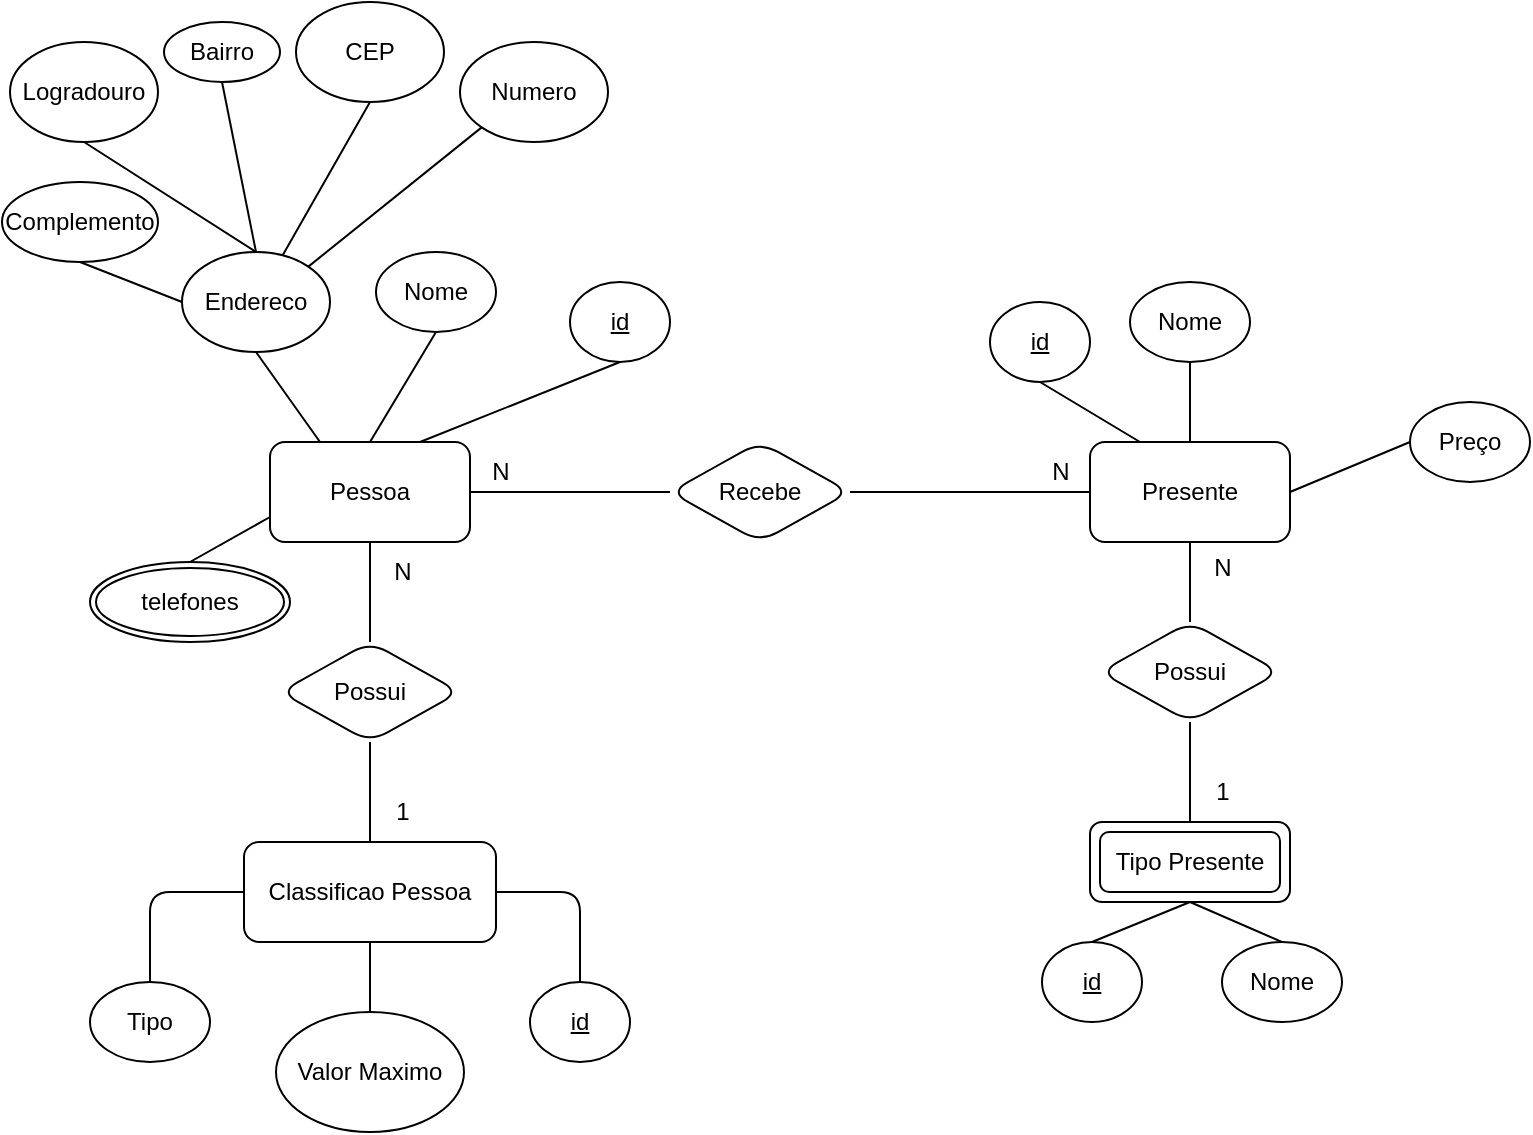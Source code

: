 <mxfile version="26.1.1">
  <diagram name="Página-1" id="HZ70Y9n9aT6gi59wIT3N">
    <mxGraphModel dx="1366" dy="754" grid="1" gridSize="10" guides="1" tooltips="1" connect="1" arrows="1" fold="1" page="1" pageScale="1" pageWidth="827" pageHeight="1169" math="0" shadow="0">
      <root>
        <mxCell id="0" />
        <mxCell id="1" parent="0" />
        <mxCell id="qxhO2JXS2i3P5hvh13s_-4" style="rounded=1;orthogonalLoop=1;jettySize=auto;html=1;exitX=0.25;exitY=0;exitDx=0;exitDy=0;entryX=0.5;entryY=1;entryDx=0;entryDy=0;endArrow=none;startFill=0;labelBackgroundColor=none;fontColor=default;" parent="1" source="qxhO2JXS2i3P5hvh13s_-2" target="qxhO2JXS2i3P5hvh13s_-3" edge="1">
          <mxGeometry relative="1" as="geometry" />
        </mxCell>
        <mxCell id="qxhO2JXS2i3P5hvh13s_-6" style="rounded=1;orthogonalLoop=1;jettySize=auto;html=1;exitX=0.5;exitY=0;exitDx=0;exitDy=0;entryX=0.5;entryY=1;entryDx=0;entryDy=0;endArrow=none;startFill=0;labelBackgroundColor=none;fontColor=default;" parent="1" source="qxhO2JXS2i3P5hvh13s_-2" target="qxhO2JXS2i3P5hvh13s_-5" edge="1">
          <mxGeometry relative="1" as="geometry" />
        </mxCell>
        <mxCell id="R5qe9_XCG0vbkB6ml_Vu-56" style="edgeStyle=orthogonalEdgeStyle;rounded=1;orthogonalLoop=1;jettySize=auto;html=1;exitX=0.5;exitY=1;exitDx=0;exitDy=0;entryX=0.5;entryY=0;entryDx=0;entryDy=0;endArrow=none;startFill=0;" edge="1" parent="1" source="qxhO2JXS2i3P5hvh13s_-2" target="R5qe9_XCG0vbkB6ml_Vu-45">
          <mxGeometry relative="1" as="geometry" />
        </mxCell>
        <mxCell id="qxhO2JXS2i3P5hvh13s_-2" value="Presente" style="html=1;dashed=0;whiteSpace=wrap;rounded=1;labelBackgroundColor=none;" parent="1" vertex="1">
          <mxGeometry x="554" y="280" width="100" height="50" as="geometry" />
        </mxCell>
        <mxCell id="qxhO2JXS2i3P5hvh13s_-3" value="&lt;u&gt;id&lt;/u&gt;" style="ellipse;whiteSpace=wrap;html=1;align=center;rounded=1;labelBackgroundColor=none;" parent="1" vertex="1">
          <mxGeometry x="504" y="210" width="50" height="40" as="geometry" />
        </mxCell>
        <mxCell id="qxhO2JXS2i3P5hvh13s_-5" value="Nome" style="ellipse;whiteSpace=wrap;html=1;align=center;rounded=1;labelBackgroundColor=none;" parent="1" vertex="1">
          <mxGeometry x="574" y="200" width="60" height="40" as="geometry" />
        </mxCell>
        <mxCell id="qxhO2JXS2i3P5hvh13s_-8" value="Preço" style="ellipse;whiteSpace=wrap;html=1;align=center;rounded=1;labelBackgroundColor=none;" parent="1" vertex="1">
          <mxGeometry x="714" y="260" width="60" height="40" as="geometry" />
        </mxCell>
        <mxCell id="qxhO2JXS2i3P5hvh13s_-9" style="rounded=1;orthogonalLoop=1;jettySize=auto;html=1;exitX=1;exitY=0.5;exitDx=0;exitDy=0;entryX=0;entryY=0.5;entryDx=0;entryDy=0;endArrow=none;startFill=0;labelBackgroundColor=none;fontColor=default;" parent="1" source="qxhO2JXS2i3P5hvh13s_-2" target="qxhO2JXS2i3P5hvh13s_-8" edge="1">
          <mxGeometry relative="1" as="geometry" />
        </mxCell>
        <mxCell id="qxhO2JXS2i3P5hvh13s_-19" style="rounded=1;orthogonalLoop=1;jettySize=auto;html=1;entryX=0;entryY=0.5;entryDx=0;entryDy=0;endArrow=none;startFill=0;labelBackgroundColor=none;fontColor=default;" parent="1" source="qxhO2JXS2i3P5hvh13s_-15" target="qxhO2JXS2i3P5hvh13s_-2" edge="1">
          <mxGeometry relative="1" as="geometry" />
        </mxCell>
        <mxCell id="qxhO2JXS2i3P5hvh13s_-15" value="Recebe" style="shape=rhombus;html=1;dashed=0;whiteSpace=wrap;perimeter=rhombusPerimeter;rounded=1;labelBackgroundColor=none;" parent="1" vertex="1">
          <mxGeometry x="344" y="280" width="90" height="50" as="geometry" />
        </mxCell>
        <mxCell id="qxhO2JXS2i3P5hvh13s_-17" style="edgeStyle=orthogonalEdgeStyle;rounded=1;orthogonalLoop=1;jettySize=auto;html=1;entryX=0;entryY=0.5;entryDx=0;entryDy=0;endArrow=none;startFill=0;labelBackgroundColor=none;fontColor=default;" parent="1" source="qxhO2JXS2i3P5hvh13s_-16" target="qxhO2JXS2i3P5hvh13s_-15" edge="1">
          <mxGeometry relative="1" as="geometry" />
        </mxCell>
        <mxCell id="qxhO2JXS2i3P5hvh13s_-23" style="rounded=1;orthogonalLoop=1;jettySize=auto;html=1;exitX=0.75;exitY=0;exitDx=0;exitDy=0;entryX=0.5;entryY=1;entryDx=0;entryDy=0;endArrow=none;startFill=0;labelBackgroundColor=none;fontColor=default;" parent="1" source="qxhO2JXS2i3P5hvh13s_-16" target="qxhO2JXS2i3P5hvh13s_-22" edge="1">
          <mxGeometry relative="1" as="geometry" />
        </mxCell>
        <mxCell id="qxhO2JXS2i3P5hvh13s_-24" style="rounded=1;orthogonalLoop=1;jettySize=auto;html=1;exitX=0.5;exitY=0;exitDx=0;exitDy=0;endArrow=none;startFill=0;entryX=0.5;entryY=1;entryDx=0;entryDy=0;labelBackgroundColor=none;fontColor=default;" parent="1" source="qxhO2JXS2i3P5hvh13s_-16" target="qxhO2JXS2i3P5hvh13s_-25" edge="1">
          <mxGeometry relative="1" as="geometry">
            <mxPoint x="194" y="240" as="targetPoint" />
          </mxGeometry>
        </mxCell>
        <mxCell id="R5qe9_XCG0vbkB6ml_Vu-16" style="edgeStyle=orthogonalEdgeStyle;rounded=1;orthogonalLoop=1;jettySize=auto;html=1;exitX=0.5;exitY=1;exitDx=0;exitDy=0;entryX=0.5;entryY=0;entryDx=0;entryDy=0;endArrow=none;startFill=0;labelBackgroundColor=none;fontColor=default;" edge="1" parent="1" source="qxhO2JXS2i3P5hvh13s_-16" target="R5qe9_XCG0vbkB6ml_Vu-15">
          <mxGeometry relative="1" as="geometry" />
        </mxCell>
        <mxCell id="R5qe9_XCG0vbkB6ml_Vu-24" style="rounded=1;orthogonalLoop=1;jettySize=auto;html=1;exitX=0.25;exitY=0;exitDx=0;exitDy=0;entryX=0.5;entryY=1;entryDx=0;entryDy=0;endArrow=none;startFill=0;labelBackgroundColor=none;fontColor=default;" edge="1" parent="1" source="qxhO2JXS2i3P5hvh13s_-16" target="R5qe9_XCG0vbkB6ml_Vu-22">
          <mxGeometry relative="1" as="geometry" />
        </mxCell>
        <mxCell id="qxhO2JXS2i3P5hvh13s_-16" value="Pessoa" style="html=1;dashed=0;whiteSpace=wrap;rounded=1;labelBackgroundColor=none;" parent="1" vertex="1">
          <mxGeometry x="144" y="280" width="100" height="50" as="geometry" />
        </mxCell>
        <mxCell id="qxhO2JXS2i3P5hvh13s_-20" value="N" style="text;html=1;align=center;verticalAlign=middle;resizable=0;points=[];autosize=1;strokeColor=none;fillColor=none;rounded=1;labelBackgroundColor=none;" parent="1" vertex="1">
          <mxGeometry x="244" y="280" width="30" height="30" as="geometry" />
        </mxCell>
        <mxCell id="qxhO2JXS2i3P5hvh13s_-21" value="N" style="text;html=1;align=center;verticalAlign=middle;resizable=0;points=[];autosize=1;strokeColor=none;fillColor=none;rounded=1;labelBackgroundColor=none;" parent="1" vertex="1">
          <mxGeometry x="524" y="280" width="30" height="30" as="geometry" />
        </mxCell>
        <mxCell id="qxhO2JXS2i3P5hvh13s_-22" value="&lt;u&gt;id&lt;/u&gt;" style="ellipse;whiteSpace=wrap;html=1;align=center;rounded=1;labelBackgroundColor=none;" parent="1" vertex="1">
          <mxGeometry x="294" y="200" width="50" height="40" as="geometry" />
        </mxCell>
        <mxCell id="qxhO2JXS2i3P5hvh13s_-25" value="Nome" style="ellipse;whiteSpace=wrap;html=1;align=center;rounded=1;labelBackgroundColor=none;" parent="1" vertex="1">
          <mxGeometry x="197" y="185" width="60" height="40" as="geometry" />
        </mxCell>
        <mxCell id="R5qe9_XCG0vbkB6ml_Vu-2" style="rounded=1;orthogonalLoop=1;jettySize=auto;html=1;exitX=0.5;exitY=0;exitDx=0;exitDy=0;entryX=0;entryY=0.75;entryDx=0;entryDy=0;endArrow=none;startFill=0;labelBackgroundColor=none;fontColor=default;" edge="1" parent="1" source="R5qe9_XCG0vbkB6ml_Vu-1" target="qxhO2JXS2i3P5hvh13s_-16">
          <mxGeometry relative="1" as="geometry" />
        </mxCell>
        <mxCell id="R5qe9_XCG0vbkB6ml_Vu-1" value="telefones" style="ellipse;shape=doubleEllipse;margin=3;whiteSpace=wrap;html=1;align=center;rounded=1;labelBackgroundColor=none;" vertex="1" parent="1">
          <mxGeometry x="54" y="340" width="100" height="40" as="geometry" />
        </mxCell>
        <mxCell id="R5qe9_XCG0vbkB6ml_Vu-3" style="edgeStyle=orthogonalEdgeStyle;rounded=1;orthogonalLoop=1;jettySize=auto;html=1;exitX=0.5;exitY=1;exitDx=0;exitDy=0;labelBackgroundColor=none;fontColor=default;" edge="1" parent="1" source="R5qe9_XCG0vbkB6ml_Vu-1" target="R5qe9_XCG0vbkB6ml_Vu-1">
          <mxGeometry relative="1" as="geometry" />
        </mxCell>
        <mxCell id="R5qe9_XCG0vbkB6ml_Vu-21" style="edgeStyle=orthogonalEdgeStyle;rounded=1;orthogonalLoop=1;jettySize=auto;html=1;exitX=0.5;exitY=0;exitDx=0;exitDy=0;entryX=0.5;entryY=1;entryDx=0;entryDy=0;endArrow=none;startFill=0;labelBackgroundColor=none;fontColor=default;" edge="1" parent="1" source="R5qe9_XCG0vbkB6ml_Vu-5" target="R5qe9_XCG0vbkB6ml_Vu-15">
          <mxGeometry relative="1" as="geometry" />
        </mxCell>
        <mxCell id="R5qe9_XCG0vbkB6ml_Vu-5" value="Classificao Pessoa" style="html=1;dashed=0;whiteSpace=wrap;rounded=1;labelBackgroundColor=none;" vertex="1" parent="1">
          <mxGeometry x="131" y="480" width="126" height="50" as="geometry" />
        </mxCell>
        <mxCell id="R5qe9_XCG0vbkB6ml_Vu-13" style="edgeStyle=orthogonalEdgeStyle;rounded=1;orthogonalLoop=1;jettySize=auto;html=1;exitX=0.5;exitY=0;exitDx=0;exitDy=0;entryX=1;entryY=0.5;entryDx=0;entryDy=0;endArrow=none;startFill=0;labelBackgroundColor=none;fontColor=default;" edge="1" parent="1" source="R5qe9_XCG0vbkB6ml_Vu-7" target="R5qe9_XCG0vbkB6ml_Vu-5">
          <mxGeometry relative="1" as="geometry" />
        </mxCell>
        <mxCell id="R5qe9_XCG0vbkB6ml_Vu-7" value="&lt;u&gt;id&lt;/u&gt;" style="ellipse;whiteSpace=wrap;html=1;align=center;rounded=1;labelBackgroundColor=none;" vertex="1" parent="1">
          <mxGeometry x="274" y="550" width="50" height="40" as="geometry" />
        </mxCell>
        <mxCell id="R5qe9_XCG0vbkB6ml_Vu-11" style="edgeStyle=orthogonalEdgeStyle;rounded=1;orthogonalLoop=1;jettySize=auto;html=1;exitX=0.5;exitY=0;exitDx=0;exitDy=0;entryX=0;entryY=0.5;entryDx=0;entryDy=0;endArrow=none;startFill=0;labelBackgroundColor=none;fontColor=default;" edge="1" parent="1" source="R5qe9_XCG0vbkB6ml_Vu-9" target="R5qe9_XCG0vbkB6ml_Vu-5">
          <mxGeometry relative="1" as="geometry" />
        </mxCell>
        <mxCell id="R5qe9_XCG0vbkB6ml_Vu-9" value="&lt;div&gt;Tipo&lt;/div&gt;" style="ellipse;whiteSpace=wrap;html=1;align=center;rounded=1;labelBackgroundColor=none;" vertex="1" parent="1">
          <mxGeometry x="54" y="550" width="60" height="40" as="geometry" />
        </mxCell>
        <mxCell id="R5qe9_XCG0vbkB6ml_Vu-12" style="edgeStyle=orthogonalEdgeStyle;rounded=1;orthogonalLoop=1;jettySize=auto;html=1;exitX=0.5;exitY=0;exitDx=0;exitDy=0;entryX=0.5;entryY=1;entryDx=0;entryDy=0;endArrow=none;startFill=0;labelBackgroundColor=none;fontColor=default;" edge="1" parent="1" source="R5qe9_XCG0vbkB6ml_Vu-10" target="R5qe9_XCG0vbkB6ml_Vu-5">
          <mxGeometry relative="1" as="geometry" />
        </mxCell>
        <mxCell id="R5qe9_XCG0vbkB6ml_Vu-10" value="Valor Maximo" style="ellipse;whiteSpace=wrap;html=1;align=center;rounded=1;labelBackgroundColor=none;" vertex="1" parent="1">
          <mxGeometry x="147" y="565" width="94" height="60" as="geometry" />
        </mxCell>
        <mxCell id="R5qe9_XCG0vbkB6ml_Vu-17" style="edgeStyle=orthogonalEdgeStyle;rounded=1;orthogonalLoop=1;jettySize=auto;html=1;exitX=0.5;exitY=1;exitDx=0;exitDy=0;entryX=0.5;entryY=0;entryDx=0;entryDy=0;endArrow=none;startFill=0;labelBackgroundColor=none;fontColor=default;" edge="1" parent="1" target="R5qe9_XCG0vbkB6ml_Vu-5">
          <mxGeometry relative="1" as="geometry">
            <mxPoint x="194" y="450" as="sourcePoint" />
          </mxGeometry>
        </mxCell>
        <mxCell id="R5qe9_XCG0vbkB6ml_Vu-15" value="Possui" style="shape=rhombus;html=1;dashed=0;whiteSpace=wrap;perimeter=rhombusPerimeter;rounded=1;labelBackgroundColor=none;" vertex="1" parent="1">
          <mxGeometry x="149" y="380" width="90" height="50" as="geometry" />
        </mxCell>
        <mxCell id="R5qe9_XCG0vbkB6ml_Vu-19" value="N" style="text;html=1;align=center;verticalAlign=middle;resizable=0;points=[];autosize=1;strokeColor=none;fillColor=none;rounded=1;labelBackgroundColor=none;" vertex="1" parent="1">
          <mxGeometry x="195" y="330" width="30" height="30" as="geometry" />
        </mxCell>
        <mxCell id="R5qe9_XCG0vbkB6ml_Vu-20" value="1" style="text;html=1;align=center;verticalAlign=middle;resizable=0;points=[];autosize=1;strokeColor=none;fillColor=none;rounded=1;labelBackgroundColor=none;" vertex="1" parent="1">
          <mxGeometry x="195" y="450" width="30" height="30" as="geometry" />
        </mxCell>
        <mxCell id="R5qe9_XCG0vbkB6ml_Vu-31" style="rounded=1;hachureGap=4;orthogonalLoop=1;jettySize=auto;html=1;exitX=0;exitY=0.5;exitDx=0;exitDy=0;entryX=0.5;entryY=1;entryDx=0;entryDy=0;fontFamily=Architects Daughter;fontSource=https%3A%2F%2Ffonts.googleapis.com%2Fcss%3Ffamily%3DArchitects%2BDaughter;fontColor=default;endArrow=none;startFill=0;labelBackgroundColor=none;" edge="1" parent="1" source="R5qe9_XCG0vbkB6ml_Vu-22" target="R5qe9_XCG0vbkB6ml_Vu-29">
          <mxGeometry relative="1" as="geometry" />
        </mxCell>
        <mxCell id="R5qe9_XCG0vbkB6ml_Vu-32" style="rounded=1;hachureGap=4;orthogonalLoop=1;jettySize=auto;html=1;exitX=0.5;exitY=0;exitDx=0;exitDy=0;entryX=0.5;entryY=1;entryDx=0;entryDy=0;fontFamily=Architects Daughter;fontSource=https%3A%2F%2Ffonts.googleapis.com%2Fcss%3Ffamily%3DArchitects%2BDaughter;fontColor=default;endArrow=none;startFill=0;labelBackgroundColor=none;" edge="1" parent="1" source="R5qe9_XCG0vbkB6ml_Vu-22" target="R5qe9_XCG0vbkB6ml_Vu-25">
          <mxGeometry relative="1" as="geometry" />
        </mxCell>
        <mxCell id="R5qe9_XCG0vbkB6ml_Vu-35" style="rounded=1;hachureGap=4;orthogonalLoop=1;jettySize=auto;html=1;exitX=0.5;exitY=0;exitDx=0;exitDy=0;entryX=0.5;entryY=1;entryDx=0;entryDy=0;fontFamily=Architects Daughter;fontSource=https%3A%2F%2Ffonts.googleapis.com%2Fcss%3Ffamily%3DArchitects%2BDaughter;fontColor=default;endArrow=none;startFill=0;labelBackgroundColor=none;" edge="1" parent="1" source="R5qe9_XCG0vbkB6ml_Vu-22" target="R5qe9_XCG0vbkB6ml_Vu-30">
          <mxGeometry relative="1" as="geometry" />
        </mxCell>
        <mxCell id="R5qe9_XCG0vbkB6ml_Vu-36" style="edgeStyle=none;rounded=1;hachureGap=4;orthogonalLoop=1;jettySize=auto;html=1;exitX=0.662;exitY=0.08;exitDx=0;exitDy=0;entryX=0.5;entryY=1;entryDx=0;entryDy=0;fontFamily=Architects Daughter;fontSource=https%3A%2F%2Ffonts.googleapis.com%2Fcss%3Ffamily%3DArchitects%2BDaughter;fontColor=default;endArrow=none;startFill=0;labelBackgroundColor=none;exitPerimeter=0;" edge="1" parent="1" source="R5qe9_XCG0vbkB6ml_Vu-22" target="R5qe9_XCG0vbkB6ml_Vu-26">
          <mxGeometry relative="1" as="geometry" />
        </mxCell>
        <mxCell id="R5qe9_XCG0vbkB6ml_Vu-37" style="rounded=1;hachureGap=4;orthogonalLoop=1;jettySize=auto;html=1;exitX=1;exitY=0;exitDx=0;exitDy=0;entryX=0;entryY=1;entryDx=0;entryDy=0;fontFamily=Architects Daughter;fontSource=https%3A%2F%2Ffonts.googleapis.com%2Fcss%3Ffamily%3DArchitects%2BDaughter;endArrow=none;startFill=0;" edge="1" parent="1" source="R5qe9_XCG0vbkB6ml_Vu-22" target="R5qe9_XCG0vbkB6ml_Vu-27">
          <mxGeometry relative="1" as="geometry" />
        </mxCell>
        <mxCell id="R5qe9_XCG0vbkB6ml_Vu-22" value="Endereco" style="ellipse;whiteSpace=wrap;html=1;rounded=1;labelBackgroundColor=none;" vertex="1" parent="1">
          <mxGeometry x="100" y="185" width="74" height="50" as="geometry" />
        </mxCell>
        <mxCell id="R5qe9_XCG0vbkB6ml_Vu-25" value="Logradouro" style="ellipse;whiteSpace=wrap;html=1;rounded=1;labelBackgroundColor=none;" vertex="1" parent="1">
          <mxGeometry x="14" y="80" width="74" height="50" as="geometry" />
        </mxCell>
        <mxCell id="R5qe9_XCG0vbkB6ml_Vu-26" value="&lt;div&gt;CEP&lt;/div&gt;" style="ellipse;whiteSpace=wrap;html=1;rounded=1;labelBackgroundColor=none;" vertex="1" parent="1">
          <mxGeometry x="157" y="60" width="74" height="50" as="geometry" />
        </mxCell>
        <mxCell id="R5qe9_XCG0vbkB6ml_Vu-27" value="Numero" style="ellipse;whiteSpace=wrap;html=1;rounded=1;labelBackgroundColor=none;" vertex="1" parent="1">
          <mxGeometry x="239" y="80" width="74" height="50" as="geometry" />
        </mxCell>
        <mxCell id="R5qe9_XCG0vbkB6ml_Vu-29" value="Complemento" style="ellipse;whiteSpace=wrap;html=1;rounded=1;labelBackgroundColor=none;" vertex="1" parent="1">
          <mxGeometry x="10" y="150" width="78" height="40" as="geometry" />
        </mxCell>
        <mxCell id="R5qe9_XCG0vbkB6ml_Vu-30" value="Bairro" style="ellipse;whiteSpace=wrap;html=1;rounded=1;labelBackgroundColor=none;" vertex="1" parent="1">
          <mxGeometry x="91" y="70" width="58" height="30" as="geometry" />
        </mxCell>
        <mxCell id="R5qe9_XCG0vbkB6ml_Vu-53" style="rounded=1;orthogonalLoop=1;jettySize=auto;html=1;exitX=0.5;exitY=1;exitDx=0;exitDy=0;entryX=0.5;entryY=0;entryDx=0;entryDy=0;endArrow=none;startFill=0;" edge="1" parent="1" source="R5qe9_XCG0vbkB6ml_Vu-43" target="R5qe9_XCG0vbkB6ml_Vu-51">
          <mxGeometry relative="1" as="geometry" />
        </mxCell>
        <mxCell id="R5qe9_XCG0vbkB6ml_Vu-54" style="rounded=1;orthogonalLoop=1;jettySize=auto;html=1;exitX=0.5;exitY=1;exitDx=0;exitDy=0;entryX=0.5;entryY=0;entryDx=0;entryDy=0;endArrow=none;startFill=0;" edge="1" parent="1" source="R5qe9_XCG0vbkB6ml_Vu-43" target="R5qe9_XCG0vbkB6ml_Vu-52">
          <mxGeometry relative="1" as="geometry" />
        </mxCell>
        <mxCell id="R5qe9_XCG0vbkB6ml_Vu-43" value="Tipo Presente" style="shape=ext;margin=3;double=1;whiteSpace=wrap;html=1;align=center;rounded=1;" vertex="1" parent="1">
          <mxGeometry x="554" y="470" width="100" height="40" as="geometry" />
        </mxCell>
        <mxCell id="R5qe9_XCG0vbkB6ml_Vu-48" style="edgeStyle=orthogonalEdgeStyle;rounded=1;orthogonalLoop=1;jettySize=auto;html=1;exitX=0.5;exitY=1;exitDx=0;exitDy=0;entryX=0.5;entryY=0;entryDx=0;entryDy=0;endArrow=none;startFill=0;" edge="1" parent="1" source="R5qe9_XCG0vbkB6ml_Vu-45" target="R5qe9_XCG0vbkB6ml_Vu-43">
          <mxGeometry relative="1" as="geometry" />
        </mxCell>
        <mxCell id="R5qe9_XCG0vbkB6ml_Vu-45" value="Possui" style="shape=rhombus;html=1;dashed=0;whiteSpace=wrap;perimeter=rhombusPerimeter;rounded=1;labelBackgroundColor=none;" vertex="1" parent="1">
          <mxGeometry x="559" y="370" width="90" height="50" as="geometry" />
        </mxCell>
        <mxCell id="R5qe9_XCG0vbkB6ml_Vu-51" value="&lt;u&gt;id&lt;/u&gt;" style="ellipse;whiteSpace=wrap;html=1;align=center;rounded=1;labelBackgroundColor=none;" vertex="1" parent="1">
          <mxGeometry x="530" y="530" width="50" height="40" as="geometry" />
        </mxCell>
        <mxCell id="R5qe9_XCG0vbkB6ml_Vu-52" value="Nome" style="ellipse;whiteSpace=wrap;html=1;align=center;rounded=1;labelBackgroundColor=none;" vertex="1" parent="1">
          <mxGeometry x="620" y="530" width="60" height="40" as="geometry" />
        </mxCell>
        <mxCell id="R5qe9_XCG0vbkB6ml_Vu-57" value="N" style="text;html=1;align=center;verticalAlign=middle;resizable=0;points=[];autosize=1;strokeColor=none;fillColor=none;rounded=1;" vertex="1" parent="1">
          <mxGeometry x="605" y="328" width="30" height="30" as="geometry" />
        </mxCell>
        <mxCell id="R5qe9_XCG0vbkB6ml_Vu-58" value="1" style="text;html=1;align=center;verticalAlign=middle;resizable=0;points=[];autosize=1;strokeColor=none;fillColor=none;rounded=1;" vertex="1" parent="1">
          <mxGeometry x="605" y="440" width="30" height="30" as="geometry" />
        </mxCell>
      </root>
    </mxGraphModel>
  </diagram>
</mxfile>
